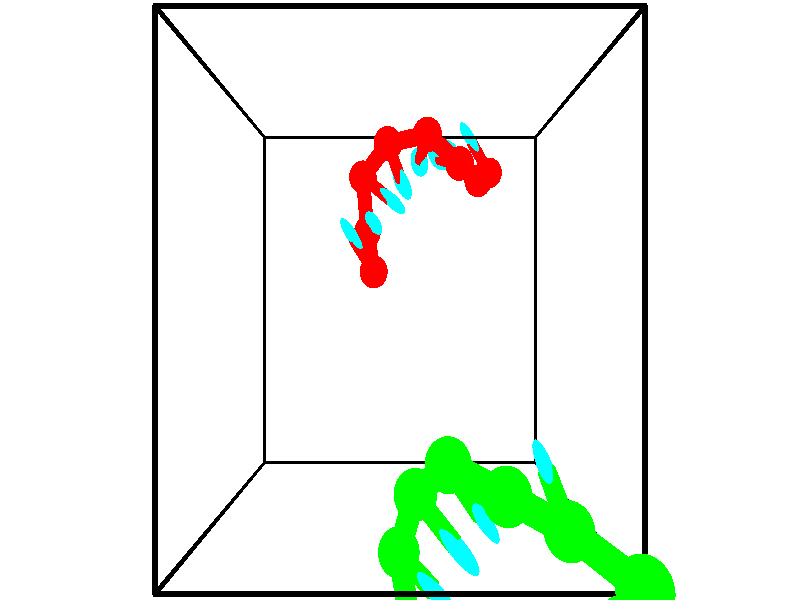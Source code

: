 // switches for output
#declare DRAW_BASES = 1; // possible values are 0, 1; only relevant for DNA ribbons
#declare DRAW_BASES_TYPE = 3; // possible values are 1, 2, 3; only relevant for DNA ribbons
#declare DRAW_FOG = 0; // set to 1 to enable fog

#include "colors.inc"

#include "transforms.inc"
background { rgb <1, 1, 1>}

#default {
   normal{
       ripples 0.25
       frequency 0.20
       turbulence 0.2
       lambda 5
   }
	finish {
		phong 0.1
		phong_size 40.
	}
}

// original window dimensions: 1024x640


// camera settings

camera {
	sky <-0, 1, 0>
	up <-0, 1, 0>
	right 1.6 * <1, 0, 0>
	location <2.5, 2.5, 11.1562>
	look_at <2.5, 2.5, 2.5>
	direction <0, 0, -8.6562>
	angle 67.0682
}


# declare cpy_camera_pos = <2.5, 2.5, 11.1562>;
# if (DRAW_FOG = 1)
fog {
	fog_type 2
	up vnormalize(cpy_camera_pos)
	color rgbt<1,1,1,0.3>
	distance 1e-5
	fog_alt 3e-3
	fog_offset 4
}
# end


// LIGHTS

# declare lum = 6;
global_settings {
	ambient_light rgb lum * <0.05, 0.05, 0.05>
	max_trace_level 15
}# declare cpy_direct_light_amount = 0.25;
light_source
{	1000 * <-1, -1, 1>,
	rgb lum * cpy_direct_light_amount
	parallel
}

light_source
{	1000 * <1, 1, -1>,
	rgb lum * cpy_direct_light_amount
	parallel
}

// strand 0

// nucleotide -1

// particle -1
sphere {
	<2.027737, 2.923262, 0.305157> 0.250000
	pigment { color rgbt <1,0,0,0> }
	no_shadow
}
cylinder {
	<1.810879, 3.224915, 0.453407>,  <1.680764, 3.405906, 0.542358>, 0.100000
	pigment { color rgbt <1,0,0,0> }
	no_shadow
}
cylinder {
	<1.810879, 3.224915, 0.453407>,  <2.027737, 2.923262, 0.305157>, 0.100000
	pigment { color rgbt <1,0,0,0> }
	no_shadow
}

// particle -1
sphere {
	<1.810879, 3.224915, 0.453407> 0.100000
	pigment { color rgbt <1,0,0,0> }
	no_shadow
}
sphere {
	0, 1
	scale<0.080000,0.200000,0.300000>
	matrix <0.710147, 0.646988, -0.277666,
		-0.449187, 0.112664, -0.886305,
		-0.542146, 0.754131, 0.370627,
		1.648235, 3.451154, 0.564595>
	pigment { color rgbt <0,1,1,0> }
	no_shadow
}
cylinder {
	<1.887241, 3.562493, -0.174955>,  <2.027737, 2.923262, 0.305157>, 0.130000
	pigment { color rgbt <1,0,0,0> }
	no_shadow
}

// nucleotide -1

// particle -1
sphere {
	<1.887241, 3.562493, -0.174955> 0.250000
	pigment { color rgbt <1,0,0,0> }
	no_shadow
}
cylinder {
	<1.970615, 3.601196, 0.214340>,  <2.020640, 3.624418, 0.447917>, 0.100000
	pigment { color rgbt <1,0,0,0> }
	no_shadow
}
cylinder {
	<1.970615, 3.601196, 0.214340>,  <1.887241, 3.562493, -0.174955>, 0.100000
	pigment { color rgbt <1,0,0,0> }
	no_shadow
}

// particle -1
sphere {
	<1.970615, 3.601196, 0.214340> 0.100000
	pigment { color rgbt <1,0,0,0> }
	no_shadow
}
sphere {
	0, 1
	scale<0.080000,0.200000,0.300000>
	matrix <0.732710, 0.643686, -0.220916,
		-0.647835, 0.759148, 0.063271,
		0.208435, 0.096758, 0.973238,
		2.033146, 3.630224, 0.506312>
	pigment { color rgbt <0,1,1,0> }
	no_shadow
}
cylinder {
	<1.825212, 4.359815, 0.181338>,  <1.887241, 3.562493, -0.174955>, 0.130000
	pigment { color rgbt <1,0,0,0> }
	no_shadow
}

// nucleotide -1

// particle -1
sphere {
	<1.825212, 4.359815, 0.181338> 0.250000
	pigment { color rgbt <1,0,0,0> }
	no_shadow
}
cylinder {
	<2.130154, 4.136322, 0.311958>,  <2.313118, 4.002226, 0.390331>, 0.100000
	pigment { color rgbt <1,0,0,0> }
	no_shadow
}
cylinder {
	<2.130154, 4.136322, 0.311958>,  <1.825212, 4.359815, 0.181338>, 0.100000
	pigment { color rgbt <1,0,0,0> }
	no_shadow
}

// particle -1
sphere {
	<2.130154, 4.136322, 0.311958> 0.100000
	pigment { color rgbt <1,0,0,0> }
	no_shadow
}
sphere {
	0, 1
	scale<0.080000,0.200000,0.300000>
	matrix <0.639491, 0.727837, -0.247596,
		-0.099337, 0.397583, 0.912173,
		0.762354, -0.558732, 0.326552,
		2.358860, 3.968703, 0.409924>
	pigment { color rgbt <0,1,1,0> }
	no_shadow
}
cylinder {
	<2.289199, 4.773307, 0.626076>,  <1.825212, 4.359815, 0.181338>, 0.130000
	pigment { color rgbt <1,0,0,0> }
	no_shadow
}

// nucleotide -1

// particle -1
sphere {
	<2.289199, 4.773307, 0.626076> 0.250000
	pigment { color rgbt <1,0,0,0> }
	no_shadow
}
cylinder {
	<2.431763, 4.482864, 0.390877>,  <2.517301, 4.308599, 0.249757>, 0.100000
	pigment { color rgbt <1,0,0,0> }
	no_shadow
}
cylinder {
	<2.431763, 4.482864, 0.390877>,  <2.289199, 4.773307, 0.626076>, 0.100000
	pigment { color rgbt <1,0,0,0> }
	no_shadow
}

// particle -1
sphere {
	<2.431763, 4.482864, 0.390877> 0.100000
	pigment { color rgbt <1,0,0,0> }
	no_shadow
}
sphere {
	0, 1
	scale<0.080000,0.200000,0.300000>
	matrix <0.666956, 0.638444, -0.384134,
		0.654326, -0.255260, 0.711828,
		0.356409, -0.726107, -0.587998,
		2.538685, 4.265032, 0.214477>
	pigment { color rgbt <0,1,1,0> }
	no_shadow
}
cylinder {
	<2.971257, 4.874491, 0.761939>,  <2.289199, 4.773307, 0.626076>, 0.130000
	pigment { color rgbt <1,0,0,0> }
	no_shadow
}

// nucleotide -1

// particle -1
sphere {
	<2.971257, 4.874491, 0.761939> 0.250000
	pigment { color rgbt <1,0,0,0> }
	no_shadow
}
cylinder {
	<2.903221, 4.715195, 0.401390>,  <2.862399, 4.619617, 0.185060>, 0.100000
	pigment { color rgbt <1,0,0,0> }
	no_shadow
}
cylinder {
	<2.903221, 4.715195, 0.401390>,  <2.971257, 4.874491, 0.761939>, 0.100000
	pigment { color rgbt <1,0,0,0> }
	no_shadow
}

// particle -1
sphere {
	<2.903221, 4.715195, 0.401390> 0.100000
	pigment { color rgbt <1,0,0,0> }
	no_shadow
}
sphere {
	0, 1
	scale<0.080000,0.200000,0.300000>
	matrix <0.698726, 0.596262, -0.395288,
		0.694875, -0.697048, 0.176843,
		-0.170090, -0.398241, -0.901373,
		2.852194, 4.595723, 0.130978>
	pigment { color rgbt <0,1,1,0> }
	no_shadow
}
cylinder {
	<3.545046, 4.496086, 0.561338>,  <2.971257, 4.874491, 0.761939>, 0.130000
	pigment { color rgbt <1,0,0,0> }
	no_shadow
}

// nucleotide -1

// particle -1
sphere {
	<3.545046, 4.496086, 0.561338> 0.250000
	pigment { color rgbt <1,0,0,0> }
	no_shadow
}
cylinder {
	<3.350216, 4.604355, 0.229195>,  <3.233318, 4.669316, 0.029909>, 0.100000
	pigment { color rgbt <1,0,0,0> }
	no_shadow
}
cylinder {
	<3.350216, 4.604355, 0.229195>,  <3.545046, 4.496086, 0.561338>, 0.100000
	pigment { color rgbt <1,0,0,0> }
	no_shadow
}

// particle -1
sphere {
	<3.350216, 4.604355, 0.229195> 0.100000
	pigment { color rgbt <1,0,0,0> }
	no_shadow
}
sphere {
	0, 1
	scale<0.080000,0.200000,0.300000>
	matrix <0.795977, 0.528847, -0.294520,
		0.359414, -0.804399, -0.473036,
		-0.487075, 0.270671, -0.830358,
		3.204093, 4.685556, -0.019913>
	pigment { color rgbt <0,1,1,0> }
	no_shadow
}
cylinder {
	<3.944680, 4.337105, -0.017393>,  <3.545046, 4.496086, 0.561338>, 0.130000
	pigment { color rgbt <1,0,0,0> }
	no_shadow
}

// nucleotide -1

// particle -1
sphere {
	<3.944680, 4.337105, -0.017393> 0.250000
	pigment { color rgbt <1,0,0,0> }
	no_shadow
}
cylinder {
	<3.687702, 4.605682, -0.165138>,  <3.533516, 4.766829, -0.253785>, 0.100000
	pigment { color rgbt <1,0,0,0> }
	no_shadow
}
cylinder {
	<3.687702, 4.605682, -0.165138>,  <3.944680, 4.337105, -0.017393>, 0.100000
	pigment { color rgbt <1,0,0,0> }
	no_shadow
}

// particle -1
sphere {
	<3.687702, 4.605682, -0.165138> 0.100000
	pigment { color rgbt <1,0,0,0> }
	no_shadow
}
sphere {
	0, 1
	scale<0.080000,0.200000,0.300000>
	matrix <0.765244, 0.536415, -0.355893,
		-0.040830, -0.511295, -0.858435,
		-0.642444, 0.671443, -0.369363,
		3.494969, 4.807116, -0.275947>
	pigment { color rgbt <0,1,1,0> }
	no_shadow
}
cylinder {
	<4.238910, 4.569393, -0.658997>,  <3.944680, 4.337105, -0.017393>, 0.130000
	pigment { color rgbt <1,0,0,0> }
	no_shadow
}

// nucleotide -1

// particle -1
sphere {
	<4.238910, 4.569393, -0.658997> 0.250000
	pigment { color rgbt <1,0,0,0> }
	no_shadow
}
cylinder {
	<4.006496, 4.867996, -0.529305>,  <3.867049, 5.047158, -0.451489>, 0.100000
	pigment { color rgbt <1,0,0,0> }
	no_shadow
}
cylinder {
	<4.006496, 4.867996, -0.529305>,  <4.238910, 4.569393, -0.658997>, 0.100000
	pigment { color rgbt <1,0,0,0> }
	no_shadow
}

// particle -1
sphere {
	<4.006496, 4.867996, -0.529305> 0.100000
	pigment { color rgbt <1,0,0,0> }
	no_shadow
}
sphere {
	0, 1
	scale<0.080000,0.200000,0.300000>
	matrix <0.776833, 0.627502, -0.052645,
		-0.242756, 0.221285, -0.944512,
		-0.581033, 0.746508, 0.324232,
		3.832186, 5.091949, -0.432035>
	pigment { color rgbt <0,1,1,0> }
	no_shadow
}
// strand 1

// nucleotide -1

// particle -1
sphere {
	<4.675704, -0.161876, 5.289643> 0.250000
	pigment { color rgbt <0,1,0,0> }
	no_shadow
}
cylinder {
	<4.587119, -0.362106, 5.624397>,  <4.533967, -0.482244, 5.825250>, 0.100000
	pigment { color rgbt <0,1,0,0> }
	no_shadow
}
cylinder {
	<4.587119, -0.362106, 5.624397>,  <4.675704, -0.161876, 5.289643>, 0.100000
	pigment { color rgbt <0,1,0,0> }
	no_shadow
}

// particle -1
sphere {
	<4.587119, -0.362106, 5.624397> 0.100000
	pigment { color rgbt <0,1,0,0> }
	no_shadow
}
sphere {
	0, 1
	scale<0.080000,0.200000,0.300000>
	matrix <0.843344, 0.332572, 0.422097,
		-0.489617, 0.799262, 0.348505,
		-0.221463, -0.500575, 0.836886,
		4.520679, -0.512279, 5.875463>
	pigment { color rgbt <0,1,1,0> }
	no_shadow
}
cylinder {
	<4.667190, 0.362441, 5.807491>,  <4.675704, -0.161876, 5.289643>, 0.130000
	pigment { color rgbt <0,1,0,0> }
	no_shadow
}

// nucleotide -1

// particle -1
sphere {
	<4.667190, 0.362441, 5.807491> 0.250000
	pigment { color rgbt <0,1,0,0> }
	no_shadow
}
cylinder {
	<4.788996, -0.004227, 5.911018>,  <4.862079, -0.224227, 5.973135>, 0.100000
	pigment { color rgbt <0,1,0,0> }
	no_shadow
}
cylinder {
	<4.788996, -0.004227, 5.911018>,  <4.667190, 0.362441, 5.807491>, 0.100000
	pigment { color rgbt <0,1,0,0> }
	no_shadow
}

// particle -1
sphere {
	<4.788996, -0.004227, 5.911018> 0.100000
	pigment { color rgbt <0,1,0,0> }
	no_shadow
}
sphere {
	0, 1
	scale<0.080000,0.200000,0.300000>
	matrix <0.798921, 0.393759, 0.454619,
		-0.518648, 0.068337, 0.852252,
		0.304515, -0.916670, 0.258818,
		4.880350, -0.279228, 5.988664>
	pigment { color rgbt <0,1,1,0> }
	no_shadow
}
cylinder {
	<4.186482, 0.579448, 5.142185>,  <4.667190, 0.362441, 5.807491>, 0.130000
	pigment { color rgbt <0,1,0,0> }
	no_shadow
}

// nucleotide -1

// particle -1
sphere {
	<4.186482, 0.579448, 5.142185> 0.250000
	pigment { color rgbt <0,1,0,0> }
	no_shadow
}
cylinder {
	<4.126888, 0.810715, 4.821304>,  <4.091132, 0.949475, 4.628776>, 0.100000
	pigment { color rgbt <0,1,0,0> }
	no_shadow
}
cylinder {
	<4.126888, 0.810715, 4.821304>,  <4.186482, 0.579448, 5.142185>, 0.100000
	pigment { color rgbt <0,1,0,0> }
	no_shadow
}

// particle -1
sphere {
	<4.126888, 0.810715, 4.821304> 0.100000
	pigment { color rgbt <0,1,0,0> }
	no_shadow
}
sphere {
	0, 1
	scale<0.080000,0.200000,0.300000>
	matrix <-0.872254, -0.458993, -0.168812,
		-0.465807, 0.674576, 0.572688,
		-0.148983, 0.578163, -0.802204,
		4.082192, 0.984165, 4.580644>
	pigment { color rgbt <0,1,1,0> }
	no_shadow
}
cylinder {
	<3.560311, 0.875971, 5.172775>,  <4.186482, 0.579448, 5.142185>, 0.130000
	pigment { color rgbt <0,1,0,0> }
	no_shadow
}

// nucleotide -1

// particle -1
sphere {
	<3.560311, 0.875971, 5.172775> 0.250000
	pigment { color rgbt <0,1,0,0> }
	no_shadow
}
cylinder {
	<3.673962, 0.804123, 4.796051>,  <3.742153, 0.761014, 4.570016>, 0.100000
	pigment { color rgbt <0,1,0,0> }
	no_shadow
}
cylinder {
	<3.673962, 0.804123, 4.796051>,  <3.560311, 0.875971, 5.172775>, 0.100000
	pigment { color rgbt <0,1,0,0> }
	no_shadow
}

// particle -1
sphere {
	<3.673962, 0.804123, 4.796051> 0.100000
	pigment { color rgbt <0,1,0,0> }
	no_shadow
}
sphere {
	0, 1
	scale<0.080000,0.200000,0.300000>
	matrix <-0.841161, -0.518110, -0.154951,
		-0.460129, 0.836241, -0.298300,
		0.284129, -0.179620, -0.941811,
		3.759201, 0.750237, 4.513508>
	pigment { color rgbt <0,1,1,0> }
	no_shadow
}
cylinder {
	<3.011351, 1.040866, 4.749784>,  <3.560311, 0.875971, 5.172775>, 0.130000
	pigment { color rgbt <0,1,0,0> }
	no_shadow
}

// nucleotide -1

// particle -1
sphere {
	<3.011351, 1.040866, 4.749784> 0.250000
	pigment { color rgbt <0,1,0,0> }
	no_shadow
}
cylinder {
	<3.238064, 0.734222, 4.629074>,  <3.374092, 0.550236, 4.556648>, 0.100000
	pigment { color rgbt <0,1,0,0> }
	no_shadow
}
cylinder {
	<3.238064, 0.734222, 4.629074>,  <3.011351, 1.040866, 4.749784>, 0.100000
	pigment { color rgbt <0,1,0,0> }
	no_shadow
}

// particle -1
sphere {
	<3.238064, 0.734222, 4.629074> 0.100000
	pigment { color rgbt <0,1,0,0> }
	no_shadow
}
sphere {
	0, 1
	scale<0.080000,0.200000,0.300000>
	matrix <-0.789670, -0.609938, 0.066315,
		-0.234901, 0.200717, -0.951070,
		0.566783, -0.766609, -0.301775,
		3.408099, 0.504240, 4.538542>
	pigment { color rgbt <0,1,1,0> }
	no_shadow
}
cylinder {
	<2.677560, 0.630531, 4.197179>,  <3.011351, 1.040866, 4.749784>, 0.130000
	pigment { color rgbt <0,1,0,0> }
	no_shadow
}

// nucleotide -1

// particle -1
sphere {
	<2.677560, 0.630531, 4.197179> 0.250000
	pigment { color rgbt <0,1,0,0> }
	no_shadow
}
cylinder {
	<2.948775, 0.379486, 4.350212>,  <3.111503, 0.228859, 4.442032>, 0.100000
	pigment { color rgbt <0,1,0,0> }
	no_shadow
}
cylinder {
	<2.948775, 0.379486, 4.350212>,  <2.677560, 0.630531, 4.197179>, 0.100000
	pigment { color rgbt <0,1,0,0> }
	no_shadow
}

// particle -1
sphere {
	<2.948775, 0.379486, 4.350212> 0.100000
	pigment { color rgbt <0,1,0,0> }
	no_shadow
}
sphere {
	0, 1
	scale<0.080000,0.200000,0.300000>
	matrix <-0.648262, -0.755936, -0.091199,
		0.346445, -0.186177, -0.919410,
		0.678036, -0.627614, 0.382582,
		3.152185, 0.191202, 4.464987>
	pigment { color rgbt <0,1,1,0> }
	no_shadow
}
cylinder {
	<2.485417, -0.026060, 3.901859>,  <2.677560, 0.630531, 4.197179>, 0.130000
	pigment { color rgbt <0,1,0,0> }
	no_shadow
}

// nucleotide -1

// particle -1
sphere {
	<2.485417, -0.026060, 3.901859> 0.250000
	pigment { color rgbt <0,1,0,0> }
	no_shadow
}
cylinder {
	<2.722260, -0.137817, 4.204208>,  <2.864367, -0.204872, 4.385618>, 0.100000
	pigment { color rgbt <0,1,0,0> }
	no_shadow
}
cylinder {
	<2.722260, -0.137817, 4.204208>,  <2.485417, -0.026060, 3.901859>, 0.100000
	pigment { color rgbt <0,1,0,0> }
	no_shadow
}

// particle -1
sphere {
	<2.722260, -0.137817, 4.204208> 0.100000
	pigment { color rgbt <0,1,0,0> }
	no_shadow
}
sphere {
	0, 1
	scale<0.080000,0.200000,0.300000>
	matrix <-0.636781, -0.737065, 0.226375,
		0.493881, -0.615365, -0.614335,
		0.592108, -0.279394, 0.755875,
		2.899893, -0.221636, 4.430971>
	pigment { color rgbt <0,1,1,0> }
	no_shadow
}
cylinder {
	<2.628873, -0.783723, 3.883967>,  <2.485417, -0.026060, 3.901859>, 0.130000
	pigment { color rgbt <0,1,0,0> }
	no_shadow
}

// nucleotide -1

// particle -1
sphere {
	<2.628873, -0.783723, 3.883967> 0.250000
	pigment { color rgbt <0,1,0,0> }
	no_shadow
}
cylinder {
	<2.690436, -0.670059, 4.262505>,  <2.727373, -0.601861, 4.489627>, 0.100000
	pigment { color rgbt <0,1,0,0> }
	no_shadow
}
cylinder {
	<2.690436, -0.670059, 4.262505>,  <2.628873, -0.783723, 3.883967>, 0.100000
	pigment { color rgbt <0,1,0,0> }
	no_shadow
}

// particle -1
sphere {
	<2.690436, -0.670059, 4.262505> 0.100000
	pigment { color rgbt <0,1,0,0> }
	no_shadow
}
sphere {
	0, 1
	scale<0.080000,0.200000,0.300000>
	matrix <-0.620410, -0.717630, 0.316383,
		0.769028, -0.635814, 0.065849,
		0.153906, 0.284161, 0.946343,
		2.736608, -0.584811, 4.546408>
	pigment { color rgbt <0,1,1,0> }
	no_shadow
}
// box output
cylinder {
	<0.000000, 0.000000, 0.000000>,  <5.000000, 0.000000, 0.000000>, 0.025000
	pigment { color rgbt <0,0,0,0> }
	no_shadow
}
cylinder {
	<0.000000, 0.000000, 0.000000>,  <0.000000, 5.000000, 0.000000>, 0.025000
	pigment { color rgbt <0,0,0,0> }
	no_shadow
}
cylinder {
	<0.000000, 0.000000, 0.000000>,  <0.000000, 0.000000, 5.000000>, 0.025000
	pigment { color rgbt <0,0,0,0> }
	no_shadow
}
cylinder {
	<5.000000, 5.000000, 5.000000>,  <0.000000, 5.000000, 5.000000>, 0.025000
	pigment { color rgbt <0,0,0,0> }
	no_shadow
}
cylinder {
	<5.000000, 5.000000, 5.000000>,  <5.000000, 0.000000, 5.000000>, 0.025000
	pigment { color rgbt <0,0,0,0> }
	no_shadow
}
cylinder {
	<5.000000, 5.000000, 5.000000>,  <5.000000, 5.000000, 0.000000>, 0.025000
	pigment { color rgbt <0,0,0,0> }
	no_shadow
}
cylinder {
	<0.000000, 0.000000, 5.000000>,  <0.000000, 5.000000, 5.000000>, 0.025000
	pigment { color rgbt <0,0,0,0> }
	no_shadow
}
cylinder {
	<0.000000, 0.000000, 5.000000>,  <5.000000, 0.000000, 5.000000>, 0.025000
	pigment { color rgbt <0,0,0,0> }
	no_shadow
}
cylinder {
	<5.000000, 5.000000, 0.000000>,  <0.000000, 5.000000, 0.000000>, 0.025000
	pigment { color rgbt <0,0,0,0> }
	no_shadow
}
cylinder {
	<5.000000, 5.000000, 0.000000>,  <5.000000, 0.000000, 0.000000>, 0.025000
	pigment { color rgbt <0,0,0,0> }
	no_shadow
}
cylinder {
	<5.000000, 0.000000, 5.000000>,  <5.000000, 0.000000, 0.000000>, 0.025000
	pigment { color rgbt <0,0,0,0> }
	no_shadow
}
cylinder {
	<0.000000, 5.000000, 0.000000>,  <0.000000, 5.000000, 5.000000>, 0.025000
	pigment { color rgbt <0,0,0,0> }
	no_shadow
}
// end of box output
